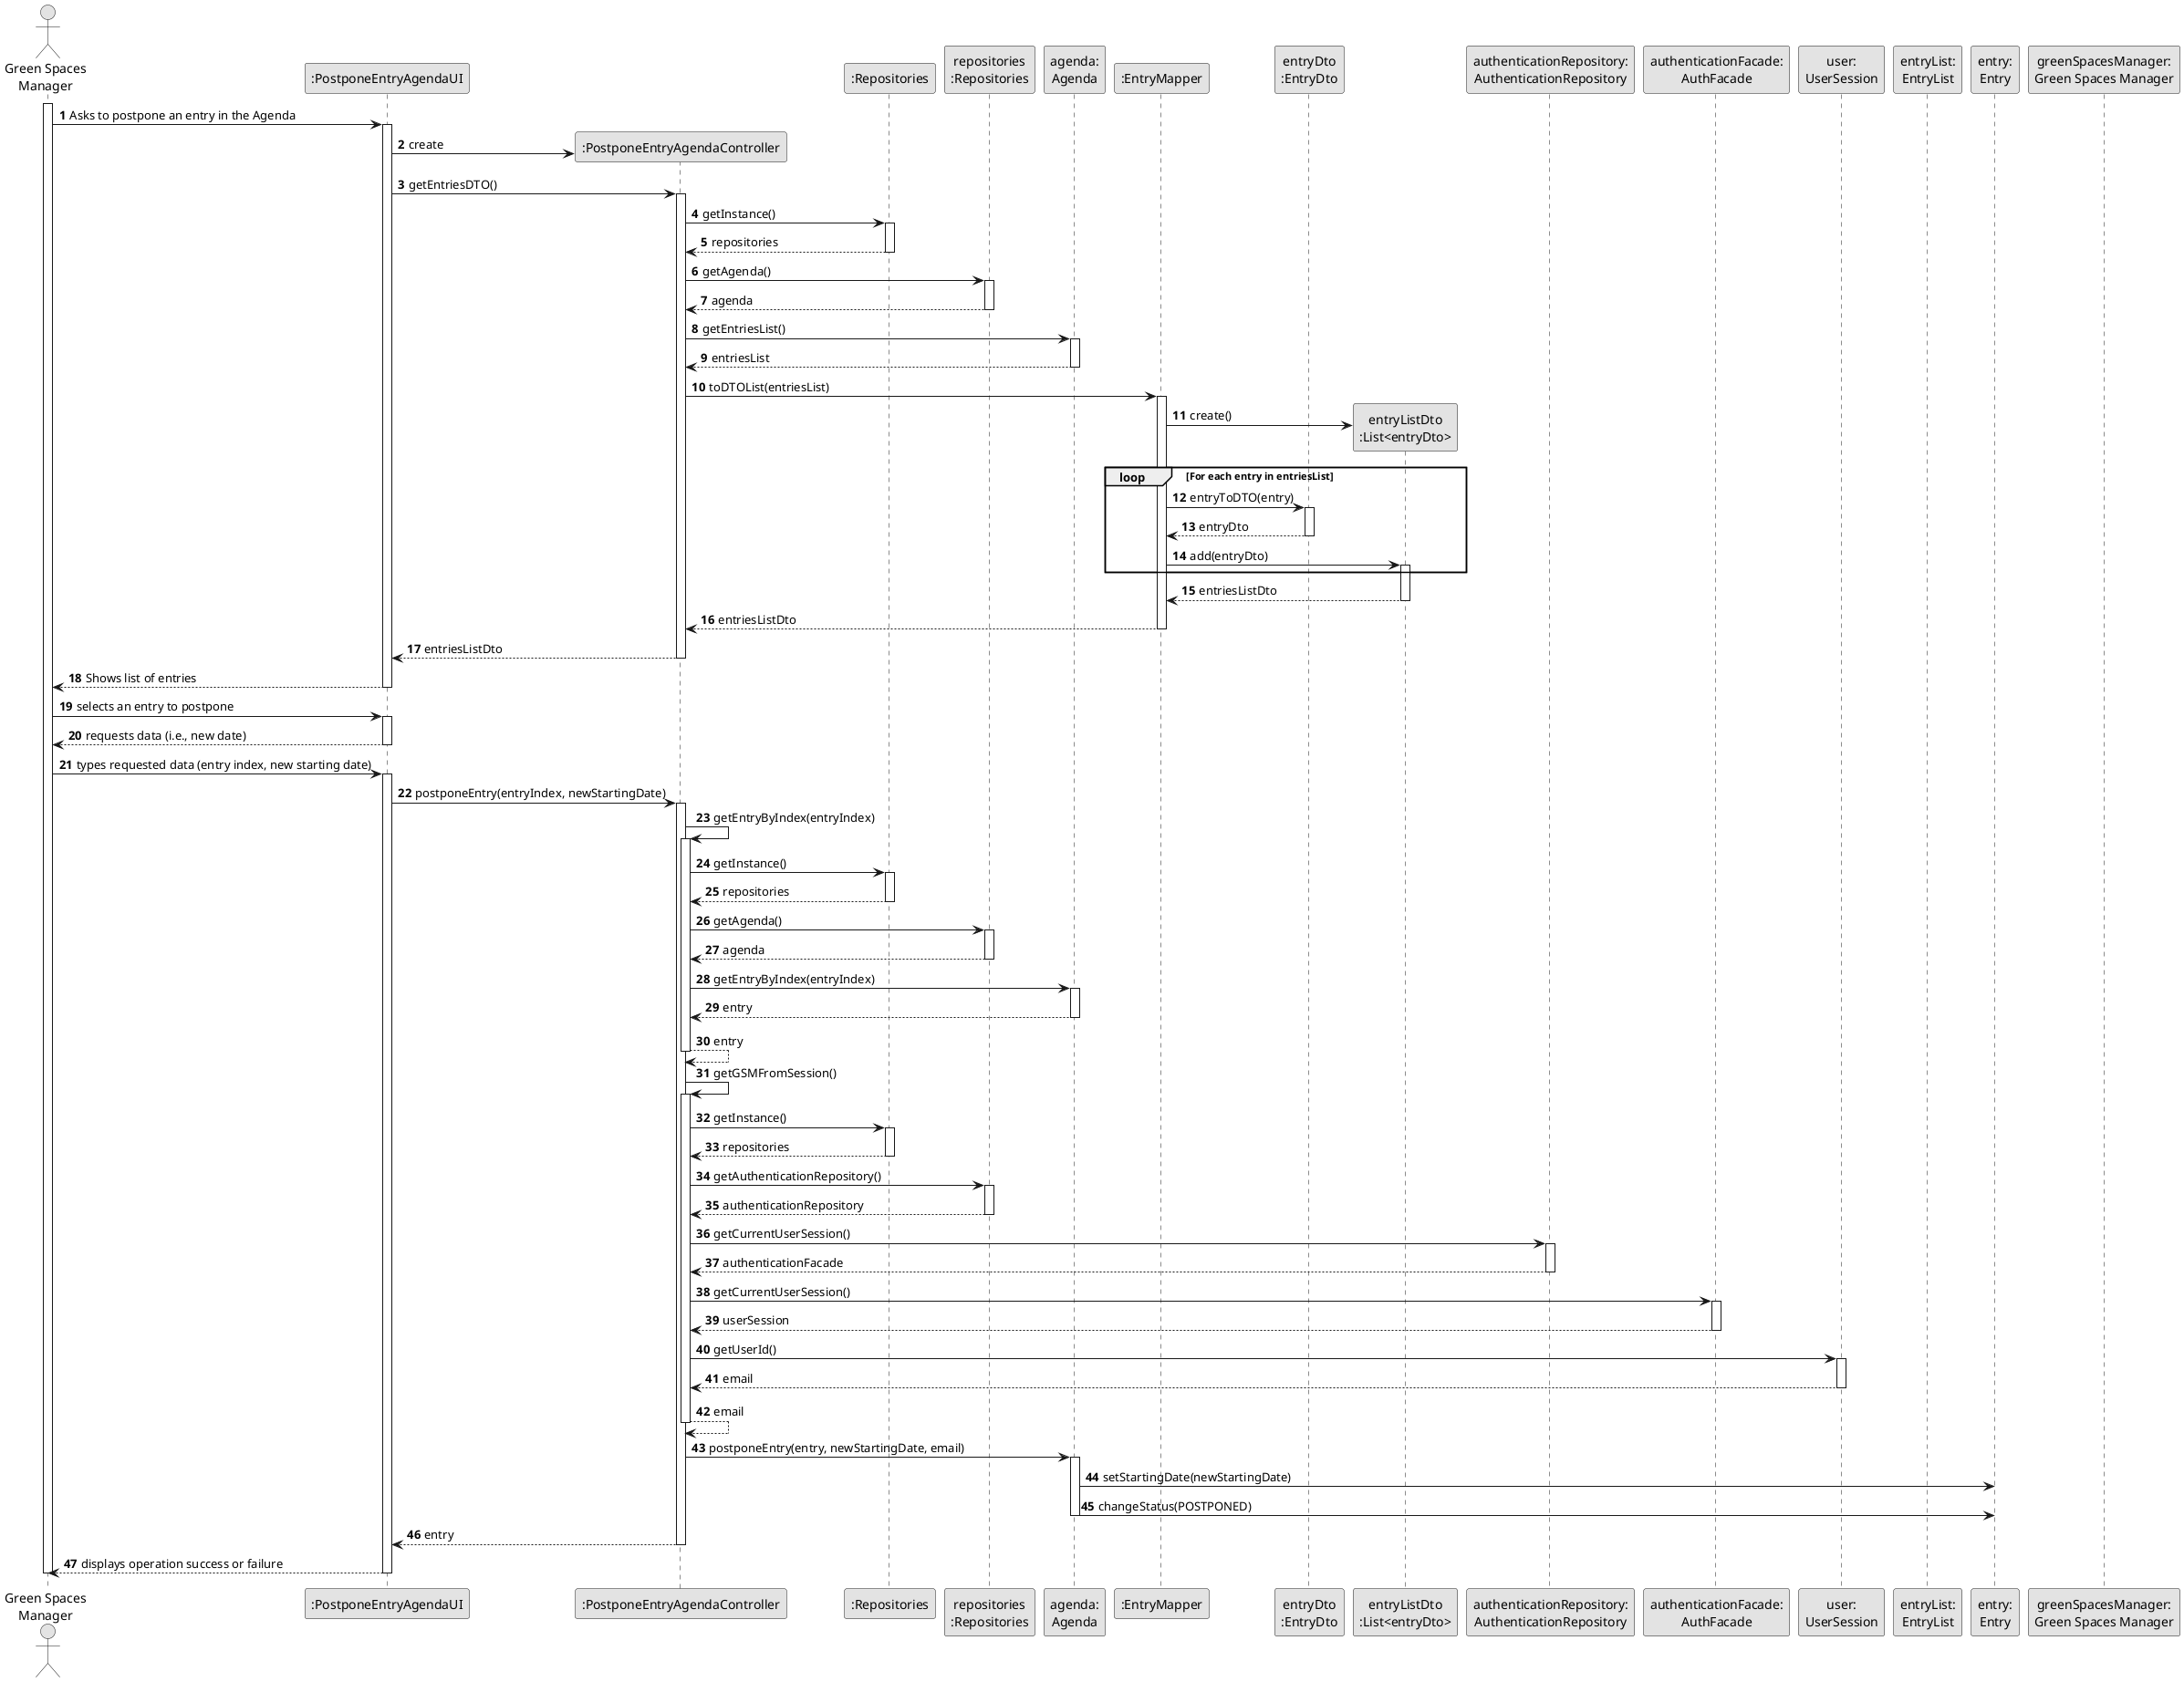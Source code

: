 @startuml
skinparam monochrome true
skinparam packageStyle rectangle
skinparam shadowing false

autonumber

'hide footbox
actor "Green Spaces\nManager" as GSM
participant ":PostponeEntryAgendaUI" as UI
participant ":PostponeEntryAgendaController" as CTRL
participant ":Repositories" as REP
participant "repositories\n:Repositories" as REPS
participant "agenda:\nAgenda" as AGENDA
participant ":EntryMapper" as entryMAPPER
participant "entryDto\n:EntryDto" as entryDTO
participant "entryListDto\n:List<entryDto>" as entryListDTO
participant "authenticationRepository:\nAuthenticationRepository" as authentication
participant "authenticationFacade:\nAuthFacade" as authFacade
participant "user:\nUserSession" as user
participant "entryList:\nEntryList" as entryList
participant "entry:\nEntry" as ENTRY
participant "greenSpacesManager:\nGreen Spaces Manager" as USER

activate GSM

    GSM -> UI : Asks to postpone an entry in the Agenda
    activate UI

        UI -> CTRL** : create

        UI -> CTRL : getEntriesDTO()
        activate CTRL

            CTRL -> REP : getInstance()
            activate REP

            REP --> CTRL: repositories
            deactivate REP

            CTRL -> REPS : getAgenda()
            activate REPS

            REPS --> CTRL: agenda
            deactivate REPS

            CTRL -> AGENDA: getEntriesList()
            activate AGENDA

            AGENDA --> CTRL : entriesList
            deactivate AGENDA

            CTRL -> entryMAPPER: toDTOList(entriesList)
            activate entryMAPPER

                entryMAPPER -> entryListDTO** : create()

                loop For each entry in entriesList

                entryMAPPER -> entryDTO: entryToDTO(entry)
                activate entryDTO

                entryDTO --> entryMAPPER: entryDto
                deactivate entryDTO

                entryMAPPER -> entryListDTO: add(entryDto)
                activate entryListDTO

                end

                entryListDTO --> entryMAPPER: entriesListDto
                deactivate entryListDTO

            entryMAPPER --> CTRL : entriesListDto
            deactivate entryMAPPER

        CTRL --> UI : entriesListDto
        deactivate CTRL

    UI --> GSM : Shows list of entries
    deactivate UI

    GSM -> UI : selects an entry to postpone
    activate UI

    UI --> GSM : requests data (i.e., new date)
    deactivate UI

    GSM -> UI : types requested data (entry index, new starting date)
    activate UI

        UI -> CTRL: postponeEntry(entryIndex, newStartingDate)
        activate CTRL

            CTRL -> CTRL: getEntryByIndex(entryIndex)
            activate CTRL

            CTRL -> REP: getInstance()
            activate REP

            REP --> CTRL: repositories
            deactivate REP

            CTRL -> REPS: getAgenda()
            activate REPS

            REPS --> CTRL: agenda
            deactivate REPS

            CTRL -> AGENDA: getEntryByIndex(entryIndex)
            activate AGENDA

            AGENDA --> CTRL: entry
            deactivate AGENDA

            CTRL --> CTRL: entry
            deactivate CTRL

            CTRL -> CTRL: getGSMFromSession()
            activate CTRL

            CTRL -> REP: getInstance()
            activate REP

            REP --> CTRL: repositories
            deactivate REP

            CTRL -> REPS: getAuthenticationRepository()
            activate REPS

            REPS --> CTRL: authenticationRepository
            deactivate REPS

            CTRL -> authentication: getCurrentUserSession()
            activate authentication

            authentication --> CTRL: authenticationFacade
            deactivate authentication

            CTRL -> authFacade: getCurrentUserSession()
            activate authFacade

            authFacade --> CTRL: userSession
            deactivate authFacade

            CTRL -> user: getUserId()
            activate user

            user --> CTRL: email
            deactivate user

            CTRL --> CTRL: email
            deactivate CTRL

            CTRL -> AGENDA: postponeEntry(entry, newStartingDate, email)
            activate AGENDA

                AGENDA -> ENTRY : setStartingDate(newStartingDate)
                AGENDA -> ENTRY : changeStatus(POSTPONED)
            deactivate AGENDA

        CTRL --> UI: entry
        deactivate CTRL

    UI --> GSM: displays operation success or failure
    deactivate UI

deactivate GSM

@enduml
